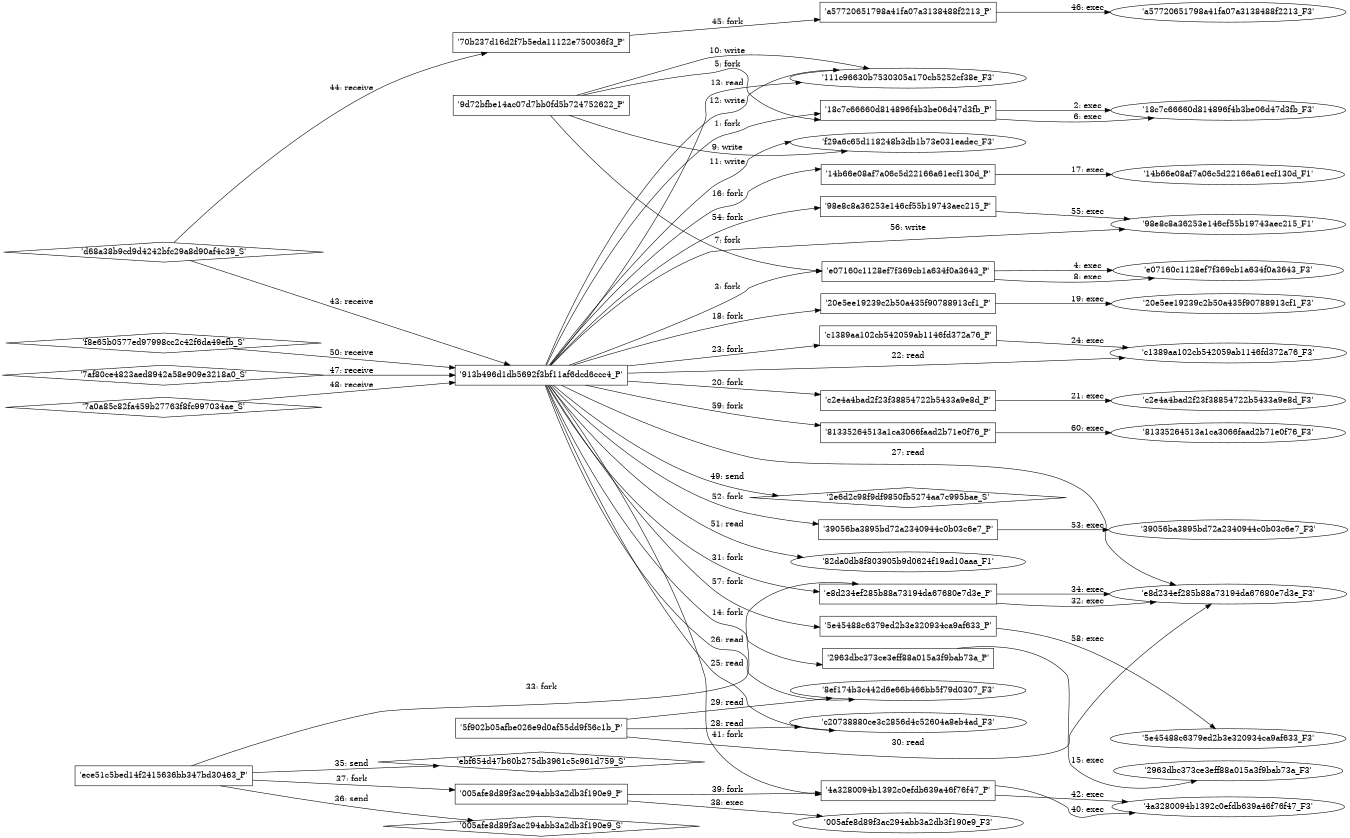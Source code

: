 digraph "D:\Learning\Paper\apt\基于CTI的攻击预警\Dataset\攻击图\ASGfromALLCTI\Targeted Attacks In The Middle East.dot" {
rankdir="LR"
size="9"
fixedsize="false"
splines="true"
nodesep=0.3
ranksep=0
fontsize=10
overlap="scalexy"
engine= "neato"
	"'913b496d1db5692f3bf11af6dcd6ccc4_P'" [node_type=Process shape=box]
	"'18c7c66660d814896f4b3be06d47d3fb_P'" [node_type=Process shape=box]
	"'913b496d1db5692f3bf11af6dcd6ccc4_P'" -> "'18c7c66660d814896f4b3be06d47d3fb_P'" [label="1: fork"]
	"'18c7c66660d814896f4b3be06d47d3fb_P'" [node_type=Process shape=box]
	"'18c7c66660d814896f4b3be06d47d3fb_F3'" [node_type=File shape=ellipse]
	"'18c7c66660d814896f4b3be06d47d3fb_P'" -> "'18c7c66660d814896f4b3be06d47d3fb_F3'" [label="2: exec"]
	"'913b496d1db5692f3bf11af6dcd6ccc4_P'" [node_type=Process shape=box]
	"'e07160c1128ef7f369cb1a634f0a3643_P'" [node_type=Process shape=box]
	"'913b496d1db5692f3bf11af6dcd6ccc4_P'" -> "'e07160c1128ef7f369cb1a634f0a3643_P'" [label="3: fork"]
	"'e07160c1128ef7f369cb1a634f0a3643_P'" [node_type=Process shape=box]
	"'e07160c1128ef7f369cb1a634f0a3643_F3'" [node_type=File shape=ellipse]
	"'e07160c1128ef7f369cb1a634f0a3643_P'" -> "'e07160c1128ef7f369cb1a634f0a3643_F3'" [label="4: exec"]
	"'9d72bfbe14ac07d7bb0fd5b724752622_P'" [node_type=Process shape=box]
	"'18c7c66660d814896f4b3be06d47d3fb_P'" [node_type=Process shape=box]
	"'9d72bfbe14ac07d7bb0fd5b724752622_P'" -> "'18c7c66660d814896f4b3be06d47d3fb_P'" [label="5: fork"]
	"'18c7c66660d814896f4b3be06d47d3fb_P'" [node_type=Process shape=box]
	"'18c7c66660d814896f4b3be06d47d3fb_F3'" [node_type=File shape=ellipse]
	"'18c7c66660d814896f4b3be06d47d3fb_P'" -> "'18c7c66660d814896f4b3be06d47d3fb_F3'" [label="6: exec"]
	"'9d72bfbe14ac07d7bb0fd5b724752622_P'" [node_type=Process shape=box]
	"'e07160c1128ef7f369cb1a634f0a3643_P'" [node_type=Process shape=box]
	"'9d72bfbe14ac07d7bb0fd5b724752622_P'" -> "'e07160c1128ef7f369cb1a634f0a3643_P'" [label="7: fork"]
	"'e07160c1128ef7f369cb1a634f0a3643_P'" [node_type=Process shape=box]
	"'e07160c1128ef7f369cb1a634f0a3643_F3'" [node_type=File shape=ellipse]
	"'e07160c1128ef7f369cb1a634f0a3643_P'" -> "'e07160c1128ef7f369cb1a634f0a3643_F3'" [label="8: exec"]
	"'f29a6c65d118248b3db1b73e031eadec_F3'" [node_type=file shape=ellipse]
	"'9d72bfbe14ac07d7bb0fd5b724752622_P'" [node_type=Process shape=box]
	"'9d72bfbe14ac07d7bb0fd5b724752622_P'" -> "'f29a6c65d118248b3db1b73e031eadec_F3'" [label="9: write"]
	"'111c96630b7530305a170cb5252cf38e_F3'" [node_type=file shape=ellipse]
	"'9d72bfbe14ac07d7bb0fd5b724752622_P'" [node_type=Process shape=box]
	"'9d72bfbe14ac07d7bb0fd5b724752622_P'" -> "'111c96630b7530305a170cb5252cf38e_F3'" [label="10: write"]
	"'f29a6c65d118248b3db1b73e031eadec_F3'" [node_type=file shape=ellipse]
	"'913b496d1db5692f3bf11af6dcd6ccc4_P'" [node_type=Process shape=box]
	"'913b496d1db5692f3bf11af6dcd6ccc4_P'" -> "'f29a6c65d118248b3db1b73e031eadec_F3'" [label="11: write"]
	"'111c96630b7530305a170cb5252cf38e_F3'" [node_type=file shape=ellipse]
	"'913b496d1db5692f3bf11af6dcd6ccc4_P'" [node_type=Process shape=box]
	"'913b496d1db5692f3bf11af6dcd6ccc4_P'" -> "'111c96630b7530305a170cb5252cf38e_F3'" [label="12: write"]
	"'111c96630b7530305a170cb5252cf38e_F3'" [node_type=file shape=ellipse]
	"'913b496d1db5692f3bf11af6dcd6ccc4_P'" [node_type=Process shape=box]
	"'913b496d1db5692f3bf11af6dcd6ccc4_P'" -> "'111c96630b7530305a170cb5252cf38e_F3'" [label="13: read"]
	"'913b496d1db5692f3bf11af6dcd6ccc4_P'" [node_type=Process shape=box]
	"'2963dbc373ce3eff88a015a3f9bab73a_P'" [node_type=Process shape=box]
	"'913b496d1db5692f3bf11af6dcd6ccc4_P'" -> "'2963dbc373ce3eff88a015a3f9bab73a_P'" [label="14: fork"]
	"'2963dbc373ce3eff88a015a3f9bab73a_P'" [node_type=Process shape=box]
	"'2963dbc373ce3eff88a015a3f9bab73a_F3'" [node_type=File shape=ellipse]
	"'2963dbc373ce3eff88a015a3f9bab73a_P'" -> "'2963dbc373ce3eff88a015a3f9bab73a_F3'" [label="15: exec"]
	"'913b496d1db5692f3bf11af6dcd6ccc4_P'" [node_type=Process shape=box]
	"'14b66e08af7a06c5d22166a61ecf130d_P'" [node_type=Process shape=box]
	"'913b496d1db5692f3bf11af6dcd6ccc4_P'" -> "'14b66e08af7a06c5d22166a61ecf130d_P'" [label="16: fork"]
	"'14b66e08af7a06c5d22166a61ecf130d_P'" [node_type=Process shape=box]
	"'14b66e08af7a06c5d22166a61ecf130d_F1'" [node_type=File shape=ellipse]
	"'14b66e08af7a06c5d22166a61ecf130d_P'" -> "'14b66e08af7a06c5d22166a61ecf130d_F1'" [label="17: exec"]
	"'913b496d1db5692f3bf11af6dcd6ccc4_P'" [node_type=Process shape=box]
	"'20e5ee19239c2b50a435f90788913cf1_P'" [node_type=Process shape=box]
	"'913b496d1db5692f3bf11af6dcd6ccc4_P'" -> "'20e5ee19239c2b50a435f90788913cf1_P'" [label="18: fork"]
	"'20e5ee19239c2b50a435f90788913cf1_P'" [node_type=Process shape=box]
	"'20e5ee19239c2b50a435f90788913cf1_F3'" [node_type=File shape=ellipse]
	"'20e5ee19239c2b50a435f90788913cf1_P'" -> "'20e5ee19239c2b50a435f90788913cf1_F3'" [label="19: exec"]
	"'913b496d1db5692f3bf11af6dcd6ccc4_P'" [node_type=Process shape=box]
	"'c2e4a4bad2f23f38854722b5433a9e8d_P'" [node_type=Process shape=box]
	"'913b496d1db5692f3bf11af6dcd6ccc4_P'" -> "'c2e4a4bad2f23f38854722b5433a9e8d_P'" [label="20: fork"]
	"'c2e4a4bad2f23f38854722b5433a9e8d_P'" [node_type=Process shape=box]
	"'c2e4a4bad2f23f38854722b5433a9e8d_F3'" [node_type=File shape=ellipse]
	"'c2e4a4bad2f23f38854722b5433a9e8d_P'" -> "'c2e4a4bad2f23f38854722b5433a9e8d_F3'" [label="21: exec"]
	"'c1389aa102cb542059ab1146fd372a76_F3'" [node_type=file shape=ellipse]
	"'913b496d1db5692f3bf11af6dcd6ccc4_P'" [node_type=Process shape=box]
	"'913b496d1db5692f3bf11af6dcd6ccc4_P'" -> "'c1389aa102cb542059ab1146fd372a76_F3'" [label="22: read"]
	"'913b496d1db5692f3bf11af6dcd6ccc4_P'" [node_type=Process shape=box]
	"'c1389aa102cb542059ab1146fd372a76_P'" [node_type=Process shape=box]
	"'913b496d1db5692f3bf11af6dcd6ccc4_P'" -> "'c1389aa102cb542059ab1146fd372a76_P'" [label="23: fork"]
	"'c1389aa102cb542059ab1146fd372a76_P'" [node_type=Process shape=box]
	"'c1389aa102cb542059ab1146fd372a76_F3'" [node_type=File shape=ellipse]
	"'c1389aa102cb542059ab1146fd372a76_P'" -> "'c1389aa102cb542059ab1146fd372a76_F3'" [label="24: exec"]
	"'c20738880ce3c2856d4c52604a8eb4ad_F3'" [node_type=file shape=ellipse]
	"'913b496d1db5692f3bf11af6dcd6ccc4_P'" [node_type=Process shape=box]
	"'913b496d1db5692f3bf11af6dcd6ccc4_P'" -> "'c20738880ce3c2856d4c52604a8eb4ad_F3'" [label="25: read"]
	"'8ef174b3c442d6e66b466bb5f79d0307_F3'" [node_type=file shape=ellipse]
	"'913b496d1db5692f3bf11af6dcd6ccc4_P'" [node_type=Process shape=box]
	"'913b496d1db5692f3bf11af6dcd6ccc4_P'" -> "'8ef174b3c442d6e66b466bb5f79d0307_F3'" [label="26: read"]
	"'e8d234ef285b88a73194da67680e7d3e_F3'" [node_type=file shape=ellipse]
	"'913b496d1db5692f3bf11af6dcd6ccc4_P'" [node_type=Process shape=box]
	"'913b496d1db5692f3bf11af6dcd6ccc4_P'" -> "'e8d234ef285b88a73194da67680e7d3e_F3'" [label="27: read"]
	"'c20738880ce3c2856d4c52604a8eb4ad_F3'" [node_type=file shape=ellipse]
	"'5f902b05afbe026e9d0af55dd9f56c1b_P'" [node_type=Process shape=box]
	"'5f902b05afbe026e9d0af55dd9f56c1b_P'" -> "'c20738880ce3c2856d4c52604a8eb4ad_F3'" [label="28: read"]
	"'8ef174b3c442d6e66b466bb5f79d0307_F3'" [node_type=file shape=ellipse]
	"'5f902b05afbe026e9d0af55dd9f56c1b_P'" [node_type=Process shape=box]
	"'5f902b05afbe026e9d0af55dd9f56c1b_P'" -> "'8ef174b3c442d6e66b466bb5f79d0307_F3'" [label="29: read"]
	"'e8d234ef285b88a73194da67680e7d3e_F3'" [node_type=file shape=ellipse]
	"'5f902b05afbe026e9d0af55dd9f56c1b_P'" [node_type=Process shape=box]
	"'5f902b05afbe026e9d0af55dd9f56c1b_P'" -> "'e8d234ef285b88a73194da67680e7d3e_F3'" [label="30: read"]
	"'913b496d1db5692f3bf11af6dcd6ccc4_P'" [node_type=Process shape=box]
	"'e8d234ef285b88a73194da67680e7d3e_P'" [node_type=Process shape=box]
	"'913b496d1db5692f3bf11af6dcd6ccc4_P'" -> "'e8d234ef285b88a73194da67680e7d3e_P'" [label="31: fork"]
	"'e8d234ef285b88a73194da67680e7d3e_P'" [node_type=Process shape=box]
	"'e8d234ef285b88a73194da67680e7d3e_F3'" [node_type=File shape=ellipse]
	"'e8d234ef285b88a73194da67680e7d3e_P'" -> "'e8d234ef285b88a73194da67680e7d3e_F3'" [label="32: exec"]
	"'ece51c5bed14f2415636bb347bd30463_P'" [node_type=Process shape=box]
	"'e8d234ef285b88a73194da67680e7d3e_P'" [node_type=Process shape=box]
	"'ece51c5bed14f2415636bb347bd30463_P'" -> "'e8d234ef285b88a73194da67680e7d3e_P'" [label="33: fork"]
	"'e8d234ef285b88a73194da67680e7d3e_P'" [node_type=Process shape=box]
	"'e8d234ef285b88a73194da67680e7d3e_F3'" [node_type=File shape=ellipse]
	"'e8d234ef285b88a73194da67680e7d3e_P'" -> "'e8d234ef285b88a73194da67680e7d3e_F3'" [label="34: exec"]
	"'ebf654d47b60b275db3961c5c961d759_S'" [node_type=Socket shape=diamond]
	"'ece51c5bed14f2415636bb347bd30463_P'" [node_type=Process shape=box]
	"'ece51c5bed14f2415636bb347bd30463_P'" -> "'ebf654d47b60b275db3961c5c961d759_S'" [label="35: send"]
	"'005afe8d89f3ac294abb3a2db3f190e9_S'" [node_type=Socket shape=diamond]
	"'ece51c5bed14f2415636bb347bd30463_P'" [node_type=Process shape=box]
	"'ece51c5bed14f2415636bb347bd30463_P'" -> "'005afe8d89f3ac294abb3a2db3f190e9_S'" [label="36: send"]
	"'ece51c5bed14f2415636bb347bd30463_P'" [node_type=Process shape=box]
	"'005afe8d89f3ac294abb3a2db3f190e9_P'" [node_type=Process shape=box]
	"'ece51c5bed14f2415636bb347bd30463_P'" -> "'005afe8d89f3ac294abb3a2db3f190e9_P'" [label="37: fork"]
	"'005afe8d89f3ac294abb3a2db3f190e9_P'" [node_type=Process shape=box]
	"'005afe8d89f3ac294abb3a2db3f190e9_F3'" [node_type=File shape=ellipse]
	"'005afe8d89f3ac294abb3a2db3f190e9_P'" -> "'005afe8d89f3ac294abb3a2db3f190e9_F3'" [label="38: exec"]
	"'005afe8d89f3ac294abb3a2db3f190e9_P'" [node_type=Process shape=box]
	"'4a3280094b1392c0efdb639a46f76f47_P'" [node_type=Process shape=box]
	"'005afe8d89f3ac294abb3a2db3f190e9_P'" -> "'4a3280094b1392c0efdb639a46f76f47_P'" [label="39: fork"]
	"'4a3280094b1392c0efdb639a46f76f47_P'" [node_type=Process shape=box]
	"'4a3280094b1392c0efdb639a46f76f47_F3'" [node_type=File shape=ellipse]
	"'4a3280094b1392c0efdb639a46f76f47_P'" -> "'4a3280094b1392c0efdb639a46f76f47_F3'" [label="40: exec"]
	"'913b496d1db5692f3bf11af6dcd6ccc4_P'" [node_type=Process shape=box]
	"'4a3280094b1392c0efdb639a46f76f47_P'" [node_type=Process shape=box]
	"'913b496d1db5692f3bf11af6dcd6ccc4_P'" -> "'4a3280094b1392c0efdb639a46f76f47_P'" [label="41: fork"]
	"'4a3280094b1392c0efdb639a46f76f47_P'" [node_type=Process shape=box]
	"'4a3280094b1392c0efdb639a46f76f47_F3'" [node_type=File shape=ellipse]
	"'4a3280094b1392c0efdb639a46f76f47_P'" -> "'4a3280094b1392c0efdb639a46f76f47_F3'" [label="42: exec"]
	"'913b496d1db5692f3bf11af6dcd6ccc4_P'" [node_type=Process shape=box]
	"'d68a38b9cd9d4242bfc29a8d90af4c39_S'" [node_type=Socket shape=diamond]
	"'d68a38b9cd9d4242bfc29a8d90af4c39_S'" -> "'913b496d1db5692f3bf11af6dcd6ccc4_P'" [label="43: receive"]
	"'70b237d16d2f7b5eda11122e750036f3_P'" [node_type=Process shape=box]
	"'d68a38b9cd9d4242bfc29a8d90af4c39_S'" [node_type=Socket shape=diamond]
	"'d68a38b9cd9d4242bfc29a8d90af4c39_S'" -> "'70b237d16d2f7b5eda11122e750036f3_P'" [label="44: receive"]
	"'70b237d16d2f7b5eda11122e750036f3_P'" [node_type=Process shape=box]
	"'a57720651798a41fa07a3138488f2213_P'" [node_type=Process shape=box]
	"'70b237d16d2f7b5eda11122e750036f3_P'" -> "'a57720651798a41fa07a3138488f2213_P'" [label="45: fork"]
	"'a57720651798a41fa07a3138488f2213_P'" [node_type=Process shape=box]
	"'a57720651798a41fa07a3138488f2213_F3'" [node_type=File shape=ellipse]
	"'a57720651798a41fa07a3138488f2213_P'" -> "'a57720651798a41fa07a3138488f2213_F3'" [label="46: exec"]
	"'913b496d1db5692f3bf11af6dcd6ccc4_P'" [node_type=Process shape=box]
	"'7af80ce4823aed8942a58e909e3218a0_S'" [node_type=Socket shape=diamond]
	"'7af80ce4823aed8942a58e909e3218a0_S'" -> "'913b496d1db5692f3bf11af6dcd6ccc4_P'" [label="47: receive"]
	"'913b496d1db5692f3bf11af6dcd6ccc4_P'" [node_type=Process shape=box]
	"'7a0a85c82fa459b27763f8fc997034ae_S'" [node_type=Socket shape=diamond]
	"'7a0a85c82fa459b27763f8fc997034ae_S'" -> "'913b496d1db5692f3bf11af6dcd6ccc4_P'" [label="48: receive"]
	"'2e6d2c98f9df9850fb5274aa7c995bae_S'" [node_type=Socket shape=diamond]
	"'913b496d1db5692f3bf11af6dcd6ccc4_P'" [node_type=Process shape=box]
	"'913b496d1db5692f3bf11af6dcd6ccc4_P'" -> "'2e6d2c98f9df9850fb5274aa7c995bae_S'" [label="49: send"]
	"'913b496d1db5692f3bf11af6dcd6ccc4_P'" [node_type=Process shape=box]
	"'f8e65b0577ed97998cc2c42f6da49efb_S'" [node_type=Socket shape=diamond]
	"'f8e65b0577ed97998cc2c42f6da49efb_S'" -> "'913b496d1db5692f3bf11af6dcd6ccc4_P'" [label="50: receive"]
	"'82da0db8f803905b9d0624f19ad10aaa_F1'" [node_type=file shape=ellipse]
	"'913b496d1db5692f3bf11af6dcd6ccc4_P'" [node_type=Process shape=box]
	"'913b496d1db5692f3bf11af6dcd6ccc4_P'" -> "'82da0db8f803905b9d0624f19ad10aaa_F1'" [label="51: read"]
	"'913b496d1db5692f3bf11af6dcd6ccc4_P'" [node_type=Process shape=box]
	"'39056ba3895bd72a2340944c0b03c6e7_P'" [node_type=Process shape=box]
	"'913b496d1db5692f3bf11af6dcd6ccc4_P'" -> "'39056ba3895bd72a2340944c0b03c6e7_P'" [label="52: fork"]
	"'39056ba3895bd72a2340944c0b03c6e7_P'" [node_type=Process shape=box]
	"'39056ba3895bd72a2340944c0b03c6e7_F3'" [node_type=File shape=ellipse]
	"'39056ba3895bd72a2340944c0b03c6e7_P'" -> "'39056ba3895bd72a2340944c0b03c6e7_F3'" [label="53: exec"]
	"'913b496d1db5692f3bf11af6dcd6ccc4_P'" [node_type=Process shape=box]
	"'98e8c8a36253e146cf55b19743aec215_P'" [node_type=Process shape=box]
	"'913b496d1db5692f3bf11af6dcd6ccc4_P'" -> "'98e8c8a36253e146cf55b19743aec215_P'" [label="54: fork"]
	"'98e8c8a36253e146cf55b19743aec215_P'" [node_type=Process shape=box]
	"'98e8c8a36253e146cf55b19743aec215_F1'" [node_type=File shape=ellipse]
	"'98e8c8a36253e146cf55b19743aec215_P'" -> "'98e8c8a36253e146cf55b19743aec215_F1'" [label="55: exec"]
	"'98e8c8a36253e146cf55b19743aec215_F1'" [node_type=file shape=ellipse]
	"'913b496d1db5692f3bf11af6dcd6ccc4_P'" [node_type=Process shape=box]
	"'913b496d1db5692f3bf11af6dcd6ccc4_P'" -> "'98e8c8a36253e146cf55b19743aec215_F1'" [label="56: write"]
	"'913b496d1db5692f3bf11af6dcd6ccc4_P'" [node_type=Process shape=box]
	"'5e45488c6379ed2b3e320934ca9af633_P'" [node_type=Process shape=box]
	"'913b496d1db5692f3bf11af6dcd6ccc4_P'" -> "'5e45488c6379ed2b3e320934ca9af633_P'" [label="57: fork"]
	"'5e45488c6379ed2b3e320934ca9af633_P'" [node_type=Process shape=box]
	"'5e45488c6379ed2b3e320934ca9af633_F3'" [node_type=File shape=ellipse]
	"'5e45488c6379ed2b3e320934ca9af633_P'" -> "'5e45488c6379ed2b3e320934ca9af633_F3'" [label="58: exec"]
	"'913b496d1db5692f3bf11af6dcd6ccc4_P'" [node_type=Process shape=box]
	"'81335264513a1ca3066faad2b71e0f76_P'" [node_type=Process shape=box]
	"'913b496d1db5692f3bf11af6dcd6ccc4_P'" -> "'81335264513a1ca3066faad2b71e0f76_P'" [label="59: fork"]
	"'81335264513a1ca3066faad2b71e0f76_P'" [node_type=Process shape=box]
	"'81335264513a1ca3066faad2b71e0f76_F3'" [node_type=File shape=ellipse]
	"'81335264513a1ca3066faad2b71e0f76_P'" -> "'81335264513a1ca3066faad2b71e0f76_F3'" [label="60: exec"]
}
